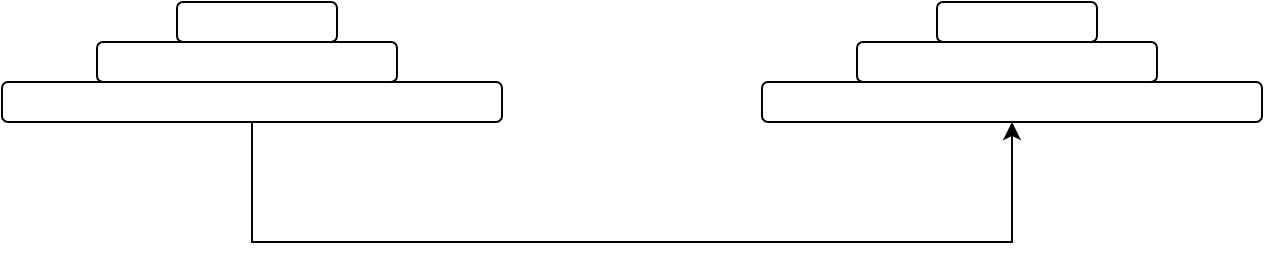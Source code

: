 <mxfile version="15.2.9" type="github"><diagram id="29KEiPZmwiUh0Imj3Y1-" name="Page-1"><mxGraphModel dx="1422" dy="762" grid="1" gridSize="10" guides="1" tooltips="1" connect="1" arrows="1" fold="1" page="1" pageScale="1" pageWidth="827" pageHeight="1169" math="0" shadow="0"><root><mxCell id="0"/><mxCell id="1" parent="0"/><mxCell id="8UmH8zV3gvCcBb7hziTH-1" value="" style="rounded=1;whiteSpace=wrap;html=1;" parent="1" vertex="1"><mxGeometry x="147.5" y="280" width="80" height="20" as="geometry"/></mxCell><mxCell id="8UmH8zV3gvCcBb7hziTH-2" value="" style="rounded=1;whiteSpace=wrap;html=1;" parent="1" vertex="1"><mxGeometry x="107.5" y="300" width="150" height="20" as="geometry"/></mxCell><mxCell id="8UmH8zV3gvCcBb7hziTH-7" style="edgeStyle=orthogonalEdgeStyle;rounded=0;orthogonalLoop=1;jettySize=auto;html=1;exitX=0.5;exitY=1;exitDx=0;exitDy=0;entryX=0.5;entryY=1;entryDx=0;entryDy=0;" parent="1" source="8UmH8zV3gvCcBb7hziTH-3" target="8UmH8zV3gvCcBb7hziTH-6" edge="1"><mxGeometry relative="1" as="geometry"><mxPoint x="185" y="350" as="targetPoint"/><Array as="points"><mxPoint x="185" y="400"/><mxPoint x="565" y="400"/></Array></mxGeometry></mxCell><mxCell id="8UmH8zV3gvCcBb7hziTH-3" value="" style="rounded=1;whiteSpace=wrap;html=1;" parent="1" vertex="1"><mxGeometry x="60" y="320" width="250" height="20" as="geometry"/></mxCell><mxCell id="8UmH8zV3gvCcBb7hziTH-4" value="" style="rounded=1;whiteSpace=wrap;html=1;" parent="1" vertex="1"><mxGeometry x="527.5" y="280" width="80" height="20" as="geometry"/></mxCell><mxCell id="8UmH8zV3gvCcBb7hziTH-5" value="" style="rounded=1;whiteSpace=wrap;html=1;" parent="1" vertex="1"><mxGeometry x="487.5" y="300" width="150" height="20" as="geometry"/></mxCell><mxCell id="8UmH8zV3gvCcBb7hziTH-6" value="" style="rounded=1;whiteSpace=wrap;html=1;" parent="1" vertex="1"><mxGeometry x="440" y="320" width="250" height="20" as="geometry"/></mxCell></root></mxGraphModel></diagram></mxfile>